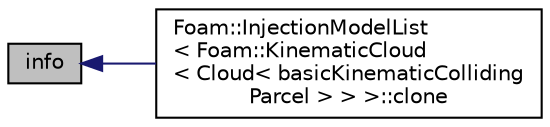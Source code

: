 digraph "info"
{
  bgcolor="transparent";
  edge [fontname="Helvetica",fontsize="10",labelfontname="Helvetica",labelfontsize="10"];
  node [fontname="Helvetica",fontsize="10",shape=record];
  rankdir="LR";
  Node1 [label="info",height=0.2,width=0.4,color="black", fillcolor="grey75", style="filled", fontcolor="black"];
  Node1 -> Node2 [dir="back",color="midnightblue",fontsize="10",style="solid",fontname="Helvetica"];
  Node2 [label="Foam::InjectionModelList\l\< Foam::KinematicCloud\l\< Cloud\< basicKinematicColliding\lParcel \> \> \>::clone",height=0.2,width=0.4,color="black",URL="$a01115.html#a79967c7d93cb290c424e1444a144c059",tooltip="Construct and return a clone. "];
}
